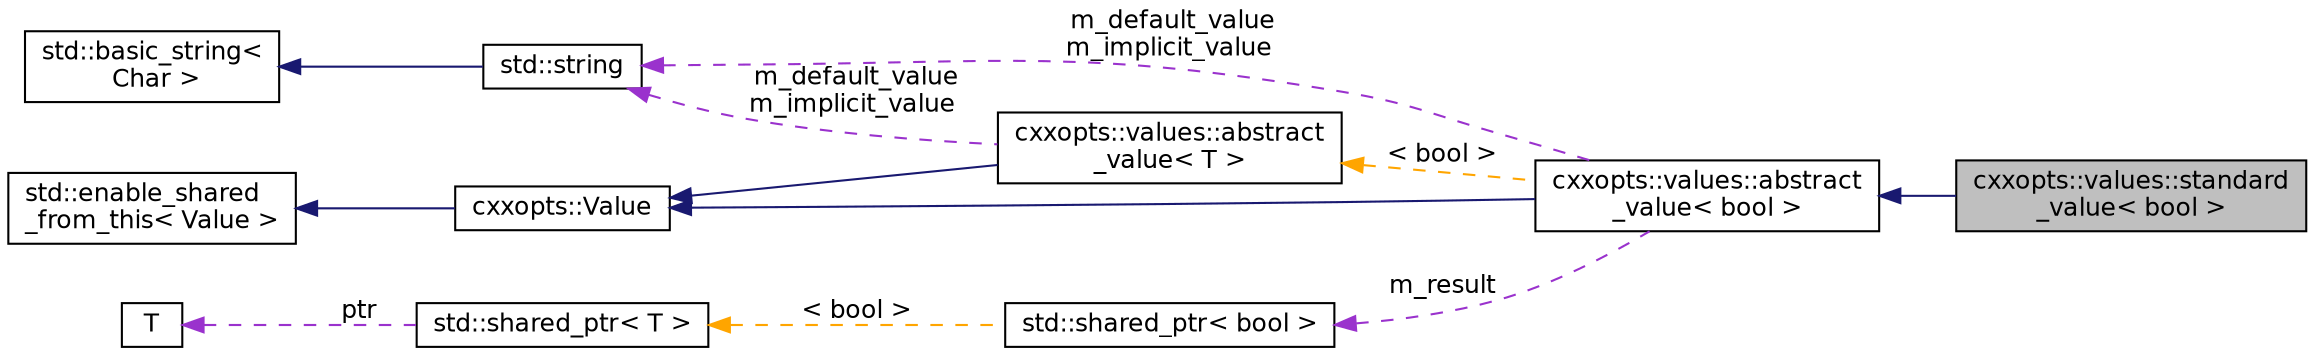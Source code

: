 digraph "cxxopts::values::standard_value&lt; bool &gt;"
{
 // INTERACTIVE_SVG=YES
 // LATEX_PDF_SIZE
  edge [fontname="Helvetica",fontsize="12",labelfontname="Helvetica",labelfontsize="12"];
  node [fontname="Helvetica",fontsize="12",shape=record];
  rankdir="LR";
  Node1 [label="cxxopts::values::standard\l_value\< bool \>",height=0.2,width=0.4,color="black", fillcolor="grey75", style="filled", fontcolor="black",tooltip=" "];
  Node2 -> Node1 [dir="back",color="midnightblue",fontsize="12",style="solid",fontname="Helvetica"];
  Node2 [label="cxxopts::values::abstract\l_value\< bool \>",height=0.2,width=0.4,color="black", fillcolor="white", style="filled",URL="$a01002.html",tooltip=" "];
  Node3 -> Node2 [dir="back",color="midnightblue",fontsize="12",style="solid",fontname="Helvetica"];
  Node3 [label="cxxopts::Value",height=0.2,width=0.4,color="black", fillcolor="white", style="filled",URL="$a00914.html",tooltip=" "];
  Node4 -> Node3 [dir="back",color="midnightblue",fontsize="12",style="solid",fontname="Helvetica"];
  Node4 [label="std::enable_shared\l_from_this\< Value \>",height=0.2,width=0.4,color="black", fillcolor="white", style="filled",tooltip=" "];
  Node5 -> Node2 [dir="back",color="darkorchid3",fontsize="12",style="dashed",label=" m_result" ,fontname="Helvetica"];
  Node5 [label="std::shared_ptr\< bool \>",height=0.2,width=0.4,color="black", fillcolor="white", style="filled",tooltip=" "];
  Node6 -> Node5 [dir="back",color="orange",fontsize="12",style="dashed",label=" \< bool \>" ,fontname="Helvetica"];
  Node6 [label="std::shared_ptr\< T \>",height=0.2,width=0.4,color="black", fillcolor="white", style="filled",tooltip=" "];
  Node7 -> Node6 [dir="back",color="darkorchid3",fontsize="12",style="dashed",label=" ptr" ,fontname="Helvetica"];
  Node7 [label="T",height=0.2,width=0.4,color="black", fillcolor="white", style="filled",tooltip=" "];
  Node8 -> Node2 [dir="back",color="darkorchid3",fontsize="12",style="dashed",label=" m_default_value\nm_implicit_value" ,fontname="Helvetica"];
  Node8 [label="std::string",height=0.2,width=0.4,color="black", fillcolor="white", style="filled",tooltip=" "];
  Node9 -> Node8 [dir="back",color="midnightblue",fontsize="12",style="solid",fontname="Helvetica"];
  Node9 [label="std::basic_string\<\l Char \>",height=0.2,width=0.4,color="black", fillcolor="white", style="filled",tooltip=" "];
  Node10 -> Node2 [dir="back",color="orange",fontsize="12",style="dashed",label=" \< bool \>" ,fontname="Helvetica"];
  Node10 [label="cxxopts::values::abstract\l_value\< T \>",height=0.2,width=0.4,color="black", fillcolor="white", style="filled",URL="$a01002.html",tooltip=" "];
  Node3 -> Node10 [dir="back",color="midnightblue",fontsize="12",style="solid",fontname="Helvetica"];
  Node8 -> Node10 [dir="back",color="darkorchid3",fontsize="12",style="dashed",label=" m_default_value\nm_implicit_value" ,fontname="Helvetica"];
}
